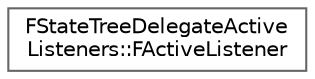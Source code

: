 digraph "Graphical Class Hierarchy"
{
 // INTERACTIVE_SVG=YES
 // LATEX_PDF_SIZE
  bgcolor="transparent";
  edge [fontname=Helvetica,fontsize=10,labelfontname=Helvetica,labelfontsize=10];
  node [fontname=Helvetica,fontsize=10,shape=box,height=0.2,width=0.4];
  rankdir="LR";
  Node0 [id="Node000000",label="FStateTreeDelegateActive\lListeners::FActiveListener",height=0.2,width=0.4,color="grey40", fillcolor="white", style="filled",URL="$d5/dd9/structFStateTreeDelegateActiveListeners_1_1FActiveListener.html",tooltip=" "];
}

